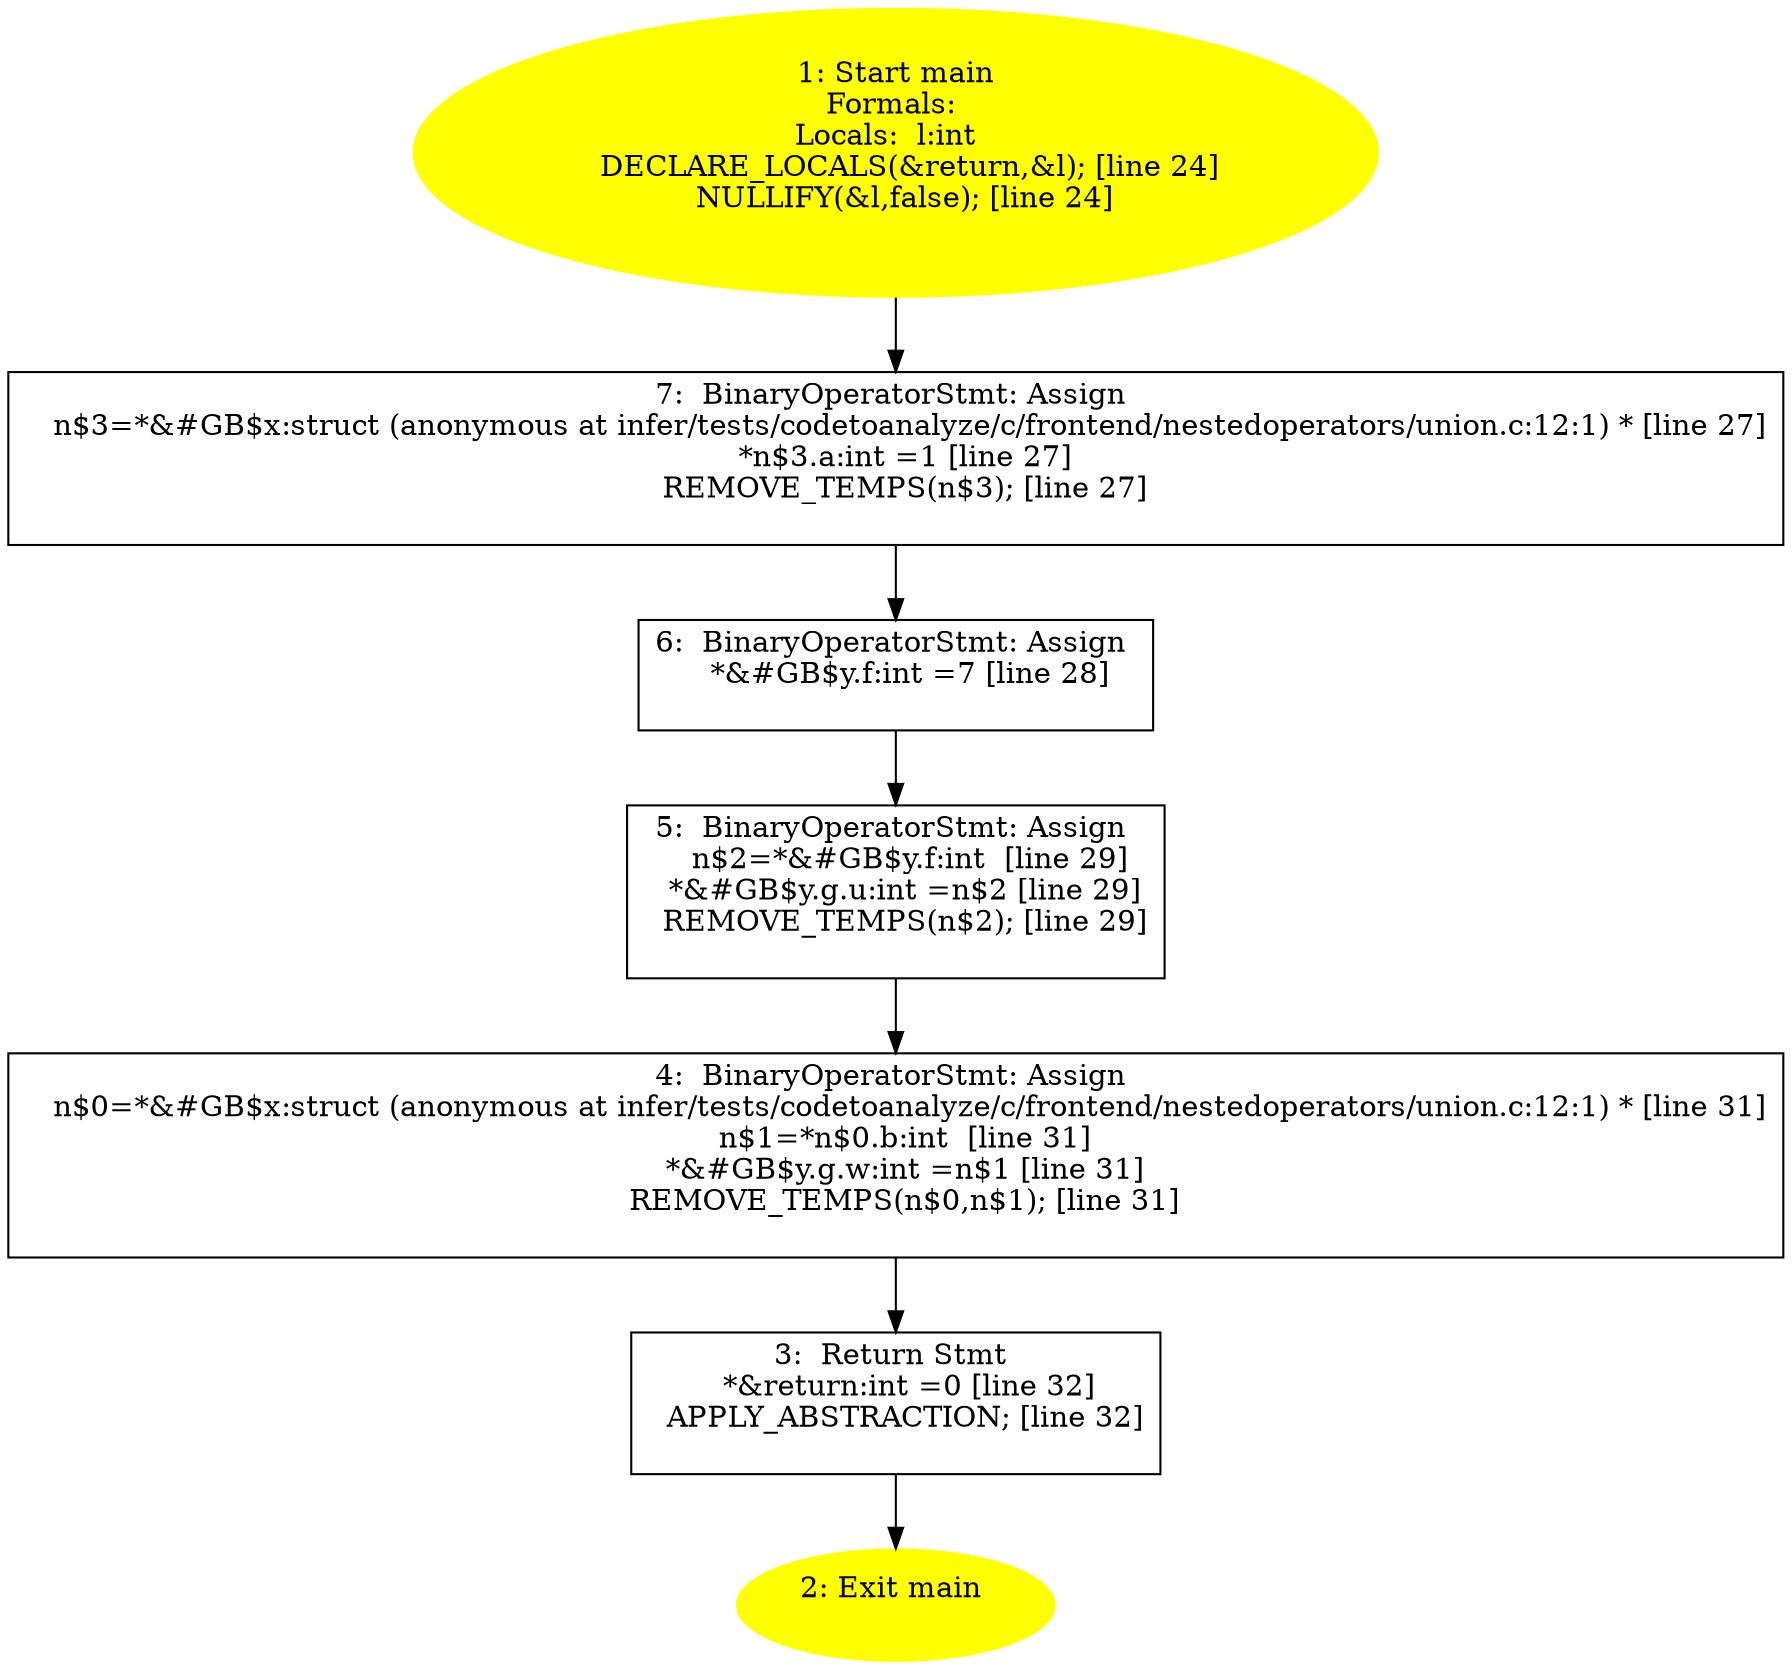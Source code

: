 digraph iCFG {
7 [label="7:  BinaryOperatorStmt: Assign \n   n$3=*&#GB$x:struct (anonymous at infer/tests/codetoanalyze/c/frontend/nestedoperators/union.c:12:1) * [line 27]\n  *n$3.a:int =1 [line 27]\n  REMOVE_TEMPS(n$3); [line 27]\n " shape="box"]
	

	 7 -> 6 ;
6 [label="6:  BinaryOperatorStmt: Assign \n   *&#GB$y.f:int =7 [line 28]\n " shape="box"]
	

	 6 -> 5 ;
5 [label="5:  BinaryOperatorStmt: Assign \n   n$2=*&#GB$y.f:int  [line 29]\n  *&#GB$y.g.u:int =n$2 [line 29]\n  REMOVE_TEMPS(n$2); [line 29]\n " shape="box"]
	

	 5 -> 4 ;
4 [label="4:  BinaryOperatorStmt: Assign \n   n$0=*&#GB$x:struct (anonymous at infer/tests/codetoanalyze/c/frontend/nestedoperators/union.c:12:1) * [line 31]\n  n$1=*n$0.b:int  [line 31]\n  *&#GB$y.g.w:int =n$1 [line 31]\n  REMOVE_TEMPS(n$0,n$1); [line 31]\n " shape="box"]
	

	 4 -> 3 ;
3 [label="3:  Return Stmt \n   *&return:int =0 [line 32]\n  APPLY_ABSTRACTION; [line 32]\n " shape="box"]
	

	 3 -> 2 ;
2 [label="2: Exit main \n  " color=yellow style=filled]
	

1 [label="1: Start main\nFormals: \nLocals:  l:int  \n   DECLARE_LOCALS(&return,&l); [line 24]\n  NULLIFY(&l,false); [line 24]\n " color=yellow style=filled]
	

	 1 -> 7 ;
}
